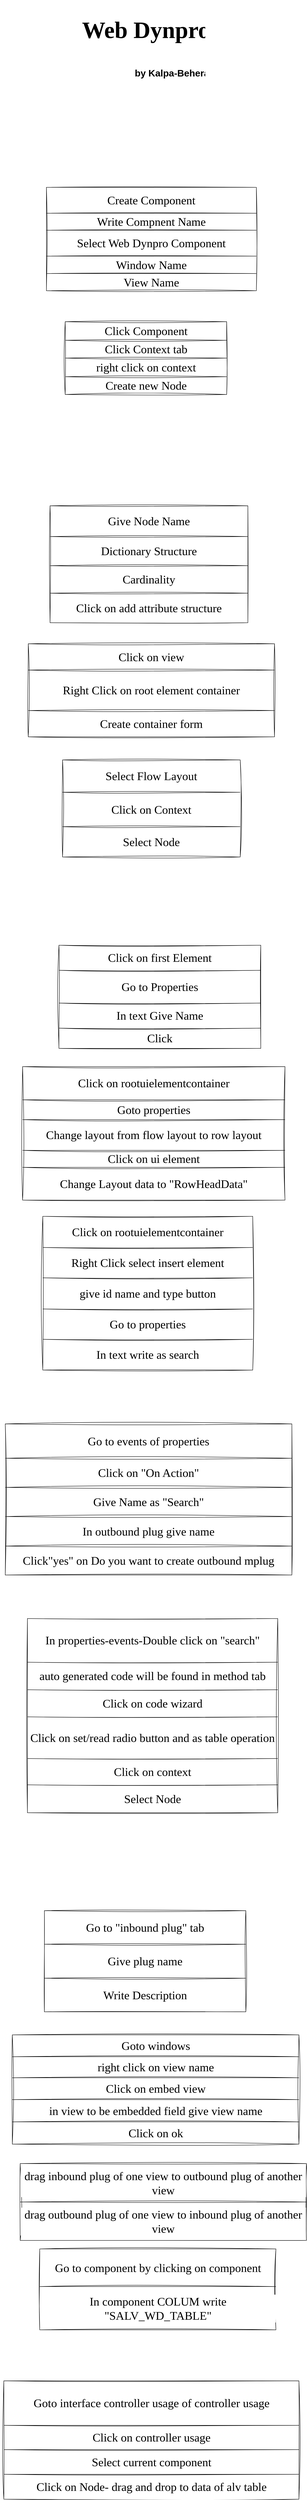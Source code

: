 <mxfile version="21.5.1" type="github">
  <diagram name="Page-1" id="LR3wHkLh-NfNmBccHKlv">
    <mxGraphModel dx="1100" dy="1757" grid="0" gridSize="10" guides="1" tooltips="1" connect="1" arrows="1" fold="1" page="1" pageScale="1" pageWidth="827" pageHeight="1169" background="#FFFFFF" math="0" shadow="0">
      <root>
        <mxCell id="0" />
        <mxCell id="1" parent="0" />
        <mxCell id="aXFU0FsdRunqAWqaC-sY-12" value="" style="shape=table;startSize=0;container=1;collapsible=0;childLayout=tableLayout;sketch=1;hachureGap=4;jiggle=2;curveFitting=1;fontFamily=Comic Sans MS;fontSize=29;labelBackgroundColor=#FFFFFF;fontColor=#000000;" parent="1" vertex="1">
          <mxGeometry x="169" y="-643" width="520" height="255.5" as="geometry" />
        </mxCell>
        <mxCell id="aXFU0FsdRunqAWqaC-sY-13" value="" style="shape=tableRow;horizontal=0;startSize=0;swimlaneHead=0;swimlaneBody=0;strokeColor=inherit;top=0;left=0;bottom=0;right=0;collapsible=0;dropTarget=0;fillColor=none;points=[[0,0.5],[1,0.5]];portConstraint=eastwest;sketch=1;hachureGap=4;jiggle=2;curveFitting=1;fontFamily=Comic Sans MS;fontSize=29;labelBackgroundColor=#FFFFFF;fontColor=#000000;" parent="aXFU0FsdRunqAWqaC-sY-12" vertex="1">
          <mxGeometry width="520" height="64" as="geometry" />
        </mxCell>
        <mxCell id="aXFU0FsdRunqAWqaC-sY-14" value="Create Component" style="shape=partialRectangle;html=1;whiteSpace=wrap;connectable=0;strokeColor=inherit;overflow=hidden;fillColor=none;top=0;left=0;bottom=0;right=0;pointerEvents=1;sketch=1;hachureGap=4;jiggle=2;curveFitting=1;fontFamily=Comic Sans MS;fontSize=29;labelBackgroundColor=#FFFFFF;fontColor=#000000;" parent="aXFU0FsdRunqAWqaC-sY-13" vertex="1">
          <mxGeometry width="520" height="64" as="geometry">
            <mxRectangle width="520" height="64" as="alternateBounds" />
          </mxGeometry>
        </mxCell>
        <mxCell id="aXFU0FsdRunqAWqaC-sY-15" value="" style="shape=tableRow;horizontal=0;startSize=0;swimlaneHead=0;swimlaneBody=0;strokeColor=inherit;top=0;left=0;bottom=0;right=0;collapsible=0;dropTarget=0;fillColor=none;points=[[0,0.5],[1,0.5]];portConstraint=eastwest;sketch=1;hachureGap=4;jiggle=2;curveFitting=1;fontFamily=Comic Sans MS;fontSize=29;labelBackgroundColor=#FFFFFF;fontColor=#000000;" parent="aXFU0FsdRunqAWqaC-sY-12" vertex="1">
          <mxGeometry y="64" width="520" height="42" as="geometry" />
        </mxCell>
        <mxCell id="aXFU0FsdRunqAWqaC-sY-16" value="Write Compnent Name" style="shape=partialRectangle;html=1;whiteSpace=wrap;connectable=0;strokeColor=inherit;overflow=hidden;fillColor=none;top=0;left=0;bottom=0;right=0;pointerEvents=1;sketch=1;hachureGap=4;jiggle=2;curveFitting=1;fontFamily=Comic Sans MS;fontSize=29;labelBackgroundColor=#FFFFFF;fontColor=#000000;" parent="aXFU0FsdRunqAWqaC-sY-15" vertex="1">
          <mxGeometry width="520" height="42" as="geometry">
            <mxRectangle width="520" height="42" as="alternateBounds" />
          </mxGeometry>
        </mxCell>
        <mxCell id="aXFU0FsdRunqAWqaC-sY-17" value="" style="shape=tableRow;horizontal=0;startSize=0;swimlaneHead=0;swimlaneBody=0;strokeColor=inherit;top=0;left=0;bottom=0;right=0;collapsible=0;dropTarget=0;fillColor=none;points=[[0,0.5],[1,0.5]];portConstraint=eastwest;sketch=1;hachureGap=4;jiggle=2;curveFitting=1;fontFamily=Comic Sans MS;fontSize=29;labelBackgroundColor=#FFFFFF;fontColor=#000000;" parent="aXFU0FsdRunqAWqaC-sY-12" vertex="1">
          <mxGeometry y="106" width="520" height="64" as="geometry" />
        </mxCell>
        <mxCell id="aXFU0FsdRunqAWqaC-sY-18" value="Select Web Dynpro Component" style="shape=partialRectangle;html=1;whiteSpace=wrap;connectable=0;strokeColor=inherit;overflow=hidden;fillColor=none;top=0;left=0;bottom=0;right=0;pointerEvents=1;sketch=1;hachureGap=4;jiggle=2;curveFitting=1;fontFamily=Comic Sans MS;fontSize=29;labelBackgroundColor=#FFFFFF;fontColor=#000000;" parent="aXFU0FsdRunqAWqaC-sY-17" vertex="1">
          <mxGeometry width="520" height="64" as="geometry">
            <mxRectangle width="520" height="64" as="alternateBounds" />
          </mxGeometry>
        </mxCell>
        <mxCell id="aXFU0FsdRunqAWqaC-sY-21" style="shape=tableRow;horizontal=0;startSize=0;swimlaneHead=0;swimlaneBody=0;strokeColor=inherit;top=0;left=0;bottom=0;right=0;collapsible=0;dropTarget=0;fillColor=none;points=[[0,0.5],[1,0.5]];portConstraint=eastwest;sketch=1;hachureGap=4;jiggle=2;curveFitting=1;fontFamily=Comic Sans MS;fontSize=29;labelBackgroundColor=#FFFFFF;fontColor=#000000;" parent="aXFU0FsdRunqAWqaC-sY-12" vertex="1">
          <mxGeometry y="170" width="520" height="43" as="geometry" />
        </mxCell>
        <mxCell id="aXFU0FsdRunqAWqaC-sY-22" value="Window Name" style="shape=partialRectangle;html=1;whiteSpace=wrap;connectable=0;strokeColor=inherit;overflow=hidden;fillColor=none;top=0;left=0;bottom=0;right=0;pointerEvents=1;sketch=1;hachureGap=4;jiggle=2;curveFitting=1;fontFamily=Comic Sans MS;fontSize=29;labelBackgroundColor=#FFFFFF;fontColor=#000000;" parent="aXFU0FsdRunqAWqaC-sY-21" vertex="1">
          <mxGeometry width="520" height="43" as="geometry">
            <mxRectangle width="520" height="43" as="alternateBounds" />
          </mxGeometry>
        </mxCell>
        <mxCell id="aXFU0FsdRunqAWqaC-sY-23" style="shape=tableRow;horizontal=0;startSize=0;swimlaneHead=0;swimlaneBody=0;strokeColor=inherit;top=0;left=0;bottom=0;right=0;collapsible=0;dropTarget=0;fillColor=none;points=[[0,0.5],[1,0.5]];portConstraint=eastwest;sketch=1;hachureGap=4;jiggle=2;curveFitting=1;fontFamily=Comic Sans MS;fontSize=29;labelBackgroundColor=#FFFFFF;fontColor=#000000;" parent="aXFU0FsdRunqAWqaC-sY-12" vertex="1">
          <mxGeometry y="213" width="520" height="43" as="geometry" />
        </mxCell>
        <mxCell id="aXFU0FsdRunqAWqaC-sY-24" value="View Name" style="shape=partialRectangle;html=1;whiteSpace=wrap;connectable=0;strokeColor=inherit;overflow=hidden;fillColor=none;top=0;left=0;bottom=0;right=0;pointerEvents=1;sketch=1;hachureGap=4;jiggle=2;curveFitting=1;fontFamily=Comic Sans MS;fontSize=29;labelBackgroundColor=#FFFFFF;fontColor=#000000;" parent="aXFU0FsdRunqAWqaC-sY-23" vertex="1">
          <mxGeometry width="520" height="43" as="geometry">
            <mxRectangle width="520" height="43" as="alternateBounds" />
          </mxGeometry>
        </mxCell>
        <mxCell id="aXFU0FsdRunqAWqaC-sY-26" value="" style="shape=table;startSize=0;container=1;collapsible=0;childLayout=tableLayout;sketch=1;hachureGap=4;jiggle=2;curveFitting=1;fontFamily=Comic Sans MS;fontSize=29;labelBackgroundColor=#FFFFFF;fontColor=#000000;" parent="1" vertex="1">
          <mxGeometry x="215.5" y="-311" width="400" height="180" as="geometry" />
        </mxCell>
        <mxCell id="aXFU0FsdRunqAWqaC-sY-27" value="" style="shape=tableRow;horizontal=0;startSize=0;swimlaneHead=0;swimlaneBody=0;strokeColor=inherit;top=0;left=0;bottom=0;right=0;collapsible=0;dropTarget=0;fillColor=none;points=[[0,0.5],[1,0.5]];portConstraint=eastwest;sketch=1;hachureGap=4;jiggle=2;curveFitting=1;fontFamily=Comic Sans MS;fontSize=29;labelBackgroundColor=#FFFFFF;fontColor=#000000;" parent="aXFU0FsdRunqAWqaC-sY-26" vertex="1">
          <mxGeometry width="400" height="46" as="geometry" />
        </mxCell>
        <mxCell id="aXFU0FsdRunqAWqaC-sY-28" value="Click Component" style="shape=partialRectangle;html=1;whiteSpace=wrap;connectable=0;strokeColor=inherit;overflow=hidden;fillColor=none;top=0;left=0;bottom=0;right=0;pointerEvents=1;sketch=1;hachureGap=4;jiggle=2;curveFitting=1;fontFamily=Comic Sans MS;fontSize=29;labelBackgroundColor=#FFFFFF;fontColor=#000000;" parent="aXFU0FsdRunqAWqaC-sY-27" vertex="1">
          <mxGeometry width="400" height="46" as="geometry">
            <mxRectangle width="400" height="46" as="alternateBounds" />
          </mxGeometry>
        </mxCell>
        <mxCell id="aXFU0FsdRunqAWqaC-sY-29" value="" style="shape=tableRow;horizontal=0;startSize=0;swimlaneHead=0;swimlaneBody=0;strokeColor=inherit;top=0;left=0;bottom=0;right=0;collapsible=0;dropTarget=0;fillColor=none;points=[[0,0.5],[1,0.5]];portConstraint=eastwest;sketch=1;hachureGap=4;jiggle=2;curveFitting=1;fontFamily=Comic Sans MS;fontSize=29;labelBackgroundColor=#FFFFFF;fontColor=#000000;" parent="aXFU0FsdRunqAWqaC-sY-26" vertex="1">
          <mxGeometry y="46" width="400" height="44" as="geometry" />
        </mxCell>
        <mxCell id="aXFU0FsdRunqAWqaC-sY-30" value="Click Context tab" style="shape=partialRectangle;html=1;whiteSpace=wrap;connectable=0;strokeColor=inherit;overflow=hidden;fillColor=none;top=0;left=0;bottom=0;right=0;pointerEvents=1;sketch=1;hachureGap=4;jiggle=2;curveFitting=1;fontFamily=Comic Sans MS;fontSize=29;labelBackgroundColor=#FFFFFF;fontColor=#000000;" parent="aXFU0FsdRunqAWqaC-sY-29" vertex="1">
          <mxGeometry width="400" height="44" as="geometry">
            <mxRectangle width="400" height="44" as="alternateBounds" />
          </mxGeometry>
        </mxCell>
        <mxCell id="aXFU0FsdRunqAWqaC-sY-31" value="" style="shape=tableRow;horizontal=0;startSize=0;swimlaneHead=0;swimlaneBody=0;strokeColor=inherit;top=0;left=0;bottom=0;right=0;collapsible=0;dropTarget=0;fillColor=none;points=[[0,0.5],[1,0.5]];portConstraint=eastwest;sketch=1;hachureGap=4;jiggle=2;curveFitting=1;fontFamily=Comic Sans MS;fontSize=29;labelBackgroundColor=#FFFFFF;fontColor=#000000;" parent="aXFU0FsdRunqAWqaC-sY-26" vertex="1">
          <mxGeometry y="90" width="400" height="46" as="geometry" />
        </mxCell>
        <mxCell id="aXFU0FsdRunqAWqaC-sY-32" value="right click on context" style="shape=partialRectangle;html=1;whiteSpace=wrap;connectable=0;strokeColor=inherit;overflow=hidden;fillColor=none;top=0;left=0;bottom=0;right=0;pointerEvents=1;sketch=1;hachureGap=4;jiggle=2;curveFitting=1;fontFamily=Comic Sans MS;fontSize=29;labelBackgroundColor=#FFFFFF;fontColor=#000000;" parent="aXFU0FsdRunqAWqaC-sY-31" vertex="1">
          <mxGeometry width="400" height="46" as="geometry">
            <mxRectangle width="400" height="46" as="alternateBounds" />
          </mxGeometry>
        </mxCell>
        <mxCell id="aXFU0FsdRunqAWqaC-sY-33" style="shape=tableRow;horizontal=0;startSize=0;swimlaneHead=0;swimlaneBody=0;strokeColor=inherit;top=0;left=0;bottom=0;right=0;collapsible=0;dropTarget=0;fillColor=none;points=[[0,0.5],[1,0.5]];portConstraint=eastwest;sketch=1;hachureGap=4;jiggle=2;curveFitting=1;fontFamily=Comic Sans MS;fontSize=29;labelBackgroundColor=#FFFFFF;fontColor=#000000;" parent="aXFU0FsdRunqAWqaC-sY-26" vertex="1">
          <mxGeometry y="136" width="400" height="44" as="geometry" />
        </mxCell>
        <mxCell id="aXFU0FsdRunqAWqaC-sY-34" value="Create new Node" style="shape=partialRectangle;html=1;whiteSpace=wrap;connectable=0;strokeColor=inherit;overflow=hidden;fillColor=none;top=0;left=0;bottom=0;right=0;pointerEvents=1;sketch=1;hachureGap=4;jiggle=2;curveFitting=1;fontFamily=Comic Sans MS;fontSize=29;labelBackgroundColor=#FFFFFF;fontColor=#000000;" parent="aXFU0FsdRunqAWqaC-sY-33" vertex="1">
          <mxGeometry width="400" height="44" as="geometry">
            <mxRectangle width="400" height="44" as="alternateBounds" />
          </mxGeometry>
        </mxCell>
        <mxCell id="aXFU0FsdRunqAWqaC-sY-35" value="" style="shape=table;startSize=0;container=1;collapsible=0;childLayout=tableLayout;sketch=1;hachureGap=4;jiggle=2;curveFitting=1;fontFamily=Comic Sans MS;fontSize=29;labelBackgroundColor=#FFFFFF;fontColor=#000000;" parent="1" vertex="1">
          <mxGeometry x="178" y="144" width="490" height="289" as="geometry" />
        </mxCell>
        <mxCell id="aXFU0FsdRunqAWqaC-sY-36" value="" style="shape=tableRow;horizontal=0;startSize=0;swimlaneHead=0;swimlaneBody=0;strokeColor=inherit;top=0;left=0;bottom=0;right=0;collapsible=0;dropTarget=0;fillColor=none;points=[[0,0.5],[1,0.5]];portConstraint=eastwest;sketch=1;hachureGap=4;jiggle=2;curveFitting=1;fontFamily=Comic Sans MS;fontSize=29;labelBackgroundColor=#FFFFFF;fontColor=#000000;" parent="aXFU0FsdRunqAWqaC-sY-35" vertex="1">
          <mxGeometry width="490" height="76" as="geometry" />
        </mxCell>
        <mxCell id="aXFU0FsdRunqAWqaC-sY-37" value="Give Node Name" style="shape=partialRectangle;html=1;whiteSpace=wrap;connectable=0;strokeColor=inherit;overflow=hidden;fillColor=none;top=0;left=0;bottom=0;right=0;pointerEvents=1;sketch=1;hachureGap=4;jiggle=2;curveFitting=1;fontFamily=Comic Sans MS;fontSize=29;labelBackgroundColor=#FFFFFF;fontColor=#000000;" parent="aXFU0FsdRunqAWqaC-sY-36" vertex="1">
          <mxGeometry width="490" height="76" as="geometry">
            <mxRectangle width="490" height="76" as="alternateBounds" />
          </mxGeometry>
        </mxCell>
        <mxCell id="aXFU0FsdRunqAWqaC-sY-38" value="" style="shape=tableRow;horizontal=0;startSize=0;swimlaneHead=0;swimlaneBody=0;strokeColor=inherit;top=0;left=0;bottom=0;right=0;collapsible=0;dropTarget=0;fillColor=none;points=[[0,0.5],[1,0.5]];portConstraint=eastwest;sketch=1;hachureGap=4;jiggle=2;curveFitting=1;fontFamily=Comic Sans MS;fontSize=29;labelBackgroundColor=#FFFFFF;fontColor=#000000;" parent="aXFU0FsdRunqAWqaC-sY-35" vertex="1">
          <mxGeometry y="76" width="490" height="72" as="geometry" />
        </mxCell>
        <mxCell id="aXFU0FsdRunqAWqaC-sY-39" value="Dictionary Structure" style="shape=partialRectangle;html=1;whiteSpace=wrap;connectable=0;strokeColor=inherit;overflow=hidden;fillColor=none;top=0;left=0;bottom=0;right=0;pointerEvents=1;sketch=1;hachureGap=4;jiggle=2;curveFitting=1;fontFamily=Comic Sans MS;fontSize=29;labelBackgroundColor=#FFFFFF;fontColor=#000000;" parent="aXFU0FsdRunqAWqaC-sY-38" vertex="1">
          <mxGeometry width="490" height="72" as="geometry">
            <mxRectangle width="490" height="72" as="alternateBounds" />
          </mxGeometry>
        </mxCell>
        <mxCell id="aXFU0FsdRunqAWqaC-sY-40" value="" style="shape=tableRow;horizontal=0;startSize=0;swimlaneHead=0;swimlaneBody=0;strokeColor=inherit;top=0;left=0;bottom=0;right=0;collapsible=0;dropTarget=0;fillColor=none;points=[[0,0.5],[1,0.5]];portConstraint=eastwest;sketch=1;hachureGap=4;jiggle=2;curveFitting=1;fontFamily=Comic Sans MS;fontSize=29;labelBackgroundColor=#FFFFFF;fontColor=#000000;" parent="aXFU0FsdRunqAWqaC-sY-35" vertex="1">
          <mxGeometry y="148" width="490" height="68" as="geometry" />
        </mxCell>
        <mxCell id="aXFU0FsdRunqAWqaC-sY-41" value="Cardinality" style="shape=partialRectangle;html=1;whiteSpace=wrap;connectable=0;strokeColor=inherit;overflow=hidden;fillColor=none;top=0;left=0;bottom=0;right=0;pointerEvents=1;sketch=1;hachureGap=4;jiggle=2;curveFitting=1;fontFamily=Comic Sans MS;fontSize=29;labelBackgroundColor=#FFFFFF;fontColor=#000000;" parent="aXFU0FsdRunqAWqaC-sY-40" vertex="1">
          <mxGeometry width="490" height="68" as="geometry">
            <mxRectangle width="490" height="68" as="alternateBounds" />
          </mxGeometry>
        </mxCell>
        <mxCell id="aXFU0FsdRunqAWqaC-sY-44" style="shape=tableRow;horizontal=0;startSize=0;swimlaneHead=0;swimlaneBody=0;strokeColor=inherit;top=0;left=0;bottom=0;right=0;collapsible=0;dropTarget=0;fillColor=none;points=[[0,0.5],[1,0.5]];portConstraint=eastwest;sketch=1;hachureGap=4;jiggle=2;curveFitting=1;fontFamily=Comic Sans MS;fontSize=29;labelBackgroundColor=#FFFFFF;fontColor=#000000;" parent="aXFU0FsdRunqAWqaC-sY-35" vertex="1">
          <mxGeometry y="216" width="490" height="73" as="geometry" />
        </mxCell>
        <mxCell id="aXFU0FsdRunqAWqaC-sY-45" value="Click on add attribute structure" style="shape=partialRectangle;html=1;whiteSpace=wrap;connectable=0;strokeColor=inherit;overflow=hidden;fillColor=none;top=0;left=0;bottom=0;right=0;pointerEvents=1;sketch=1;hachureGap=4;jiggle=2;curveFitting=1;fontFamily=Comic Sans MS;fontSize=29;labelBackgroundColor=#FFFFFF;fontColor=#000000;" parent="aXFU0FsdRunqAWqaC-sY-44" vertex="1">
          <mxGeometry width="490" height="73" as="geometry">
            <mxRectangle width="490" height="73" as="alternateBounds" />
          </mxGeometry>
        </mxCell>
        <mxCell id="aXFU0FsdRunqAWqaC-sY-46" value="" style="shape=table;startSize=0;container=1;collapsible=0;childLayout=tableLayout;sketch=1;hachureGap=4;jiggle=2;curveFitting=1;fontFamily=Comic Sans MS;fontSize=29;labelBackgroundColor=#FFFFFF;fontColor=#000000;" parent="1" vertex="1">
          <mxGeometry x="124" y="485" width="610" height="230" as="geometry" />
        </mxCell>
        <mxCell id="aXFU0FsdRunqAWqaC-sY-47" value="" style="shape=tableRow;horizontal=0;startSize=0;swimlaneHead=0;swimlaneBody=0;strokeColor=inherit;top=0;left=0;bottom=0;right=0;collapsible=0;dropTarget=0;fillColor=none;points=[[0,0.5],[1,0.5]];portConstraint=eastwest;sketch=1;hachureGap=4;jiggle=2;curveFitting=1;fontFamily=Comic Sans MS;fontSize=29;labelBackgroundColor=#FFFFFF;fontColor=#000000;" parent="aXFU0FsdRunqAWqaC-sY-46" vertex="1">
          <mxGeometry width="610" height="65" as="geometry" />
        </mxCell>
        <mxCell id="aXFU0FsdRunqAWqaC-sY-48" value="Click on view" style="shape=partialRectangle;html=1;whiteSpace=wrap;connectable=0;strokeColor=inherit;overflow=hidden;fillColor=none;top=0;left=0;bottom=0;right=0;pointerEvents=1;sketch=1;hachureGap=4;jiggle=2;curveFitting=1;fontFamily=Comic Sans MS;fontSize=29;labelBackgroundColor=#FFFFFF;fontColor=#000000;" parent="aXFU0FsdRunqAWqaC-sY-47" vertex="1">
          <mxGeometry width="610" height="65" as="geometry">
            <mxRectangle width="610" height="65" as="alternateBounds" />
          </mxGeometry>
        </mxCell>
        <mxCell id="aXFU0FsdRunqAWqaC-sY-49" value="" style="shape=tableRow;horizontal=0;startSize=0;swimlaneHead=0;swimlaneBody=0;strokeColor=inherit;top=0;left=0;bottom=0;right=0;collapsible=0;dropTarget=0;fillColor=none;points=[[0,0.5],[1,0.5]];portConstraint=eastwest;sketch=1;hachureGap=4;jiggle=2;curveFitting=1;fontFamily=Comic Sans MS;fontSize=29;labelBackgroundColor=#FFFFFF;fontColor=#000000;" parent="aXFU0FsdRunqAWqaC-sY-46" vertex="1">
          <mxGeometry y="65" width="610" height="100" as="geometry" />
        </mxCell>
        <mxCell id="aXFU0FsdRunqAWqaC-sY-50" value="Right Click on root element container" style="shape=partialRectangle;html=1;whiteSpace=wrap;connectable=0;strokeColor=inherit;overflow=hidden;fillColor=none;top=0;left=0;bottom=0;right=0;pointerEvents=1;sketch=1;hachureGap=4;jiggle=2;curveFitting=1;fontFamily=Comic Sans MS;fontSize=29;labelBackgroundColor=#FFFFFF;fontColor=#000000;" parent="aXFU0FsdRunqAWqaC-sY-49" vertex="1">
          <mxGeometry width="610" height="100" as="geometry">
            <mxRectangle width="610" height="100" as="alternateBounds" />
          </mxGeometry>
        </mxCell>
        <mxCell id="aXFU0FsdRunqAWqaC-sY-51" value="" style="shape=tableRow;horizontal=0;startSize=0;swimlaneHead=0;swimlaneBody=0;strokeColor=inherit;top=0;left=0;bottom=0;right=0;collapsible=0;dropTarget=0;fillColor=none;points=[[0,0.5],[1,0.5]];portConstraint=eastwest;sketch=1;hachureGap=4;jiggle=2;curveFitting=1;fontFamily=Comic Sans MS;fontSize=29;labelBackgroundColor=#FFFFFF;fontColor=#000000;" parent="aXFU0FsdRunqAWqaC-sY-46" vertex="1">
          <mxGeometry y="165" width="610" height="65" as="geometry" />
        </mxCell>
        <mxCell id="aXFU0FsdRunqAWqaC-sY-52" value="Create container form" style="shape=partialRectangle;html=1;whiteSpace=wrap;connectable=0;strokeColor=inherit;overflow=hidden;fillColor=none;top=0;left=0;bottom=0;right=0;pointerEvents=1;sketch=1;hachureGap=4;jiggle=2;curveFitting=1;fontFamily=Comic Sans MS;fontSize=29;labelBackgroundColor=#FFFFFF;fontColor=#000000;" parent="aXFU0FsdRunqAWqaC-sY-51" vertex="1">
          <mxGeometry width="610" height="65" as="geometry">
            <mxRectangle width="610" height="65" as="alternateBounds" />
          </mxGeometry>
        </mxCell>
        <mxCell id="aXFU0FsdRunqAWqaC-sY-55" value="" style="shape=table;startSize=0;container=1;collapsible=0;childLayout=tableLayout;sketch=1;hachureGap=4;jiggle=2;curveFitting=1;fontFamily=Comic Sans MS;fontSize=29;labelBackgroundColor=#FFFFFF;fontColor=#000000;" parent="1" vertex="1">
          <mxGeometry x="209" y="772" width="440" height="240" as="geometry" />
        </mxCell>
        <mxCell id="aXFU0FsdRunqAWqaC-sY-56" value="" style="shape=tableRow;horizontal=0;startSize=0;swimlaneHead=0;swimlaneBody=0;strokeColor=inherit;top=0;left=0;bottom=0;right=0;collapsible=0;dropTarget=0;fillColor=none;points=[[0,0.5],[1,0.5]];portConstraint=eastwest;sketch=1;hachureGap=4;jiggle=2;curveFitting=1;fontFamily=Comic Sans MS;fontSize=29;labelBackgroundColor=#FFFFFF;fontColor=#000000;" parent="aXFU0FsdRunqAWqaC-sY-55" vertex="1">
          <mxGeometry width="440" height="80" as="geometry" />
        </mxCell>
        <mxCell id="aXFU0FsdRunqAWqaC-sY-57" value="Select Flow Layout" style="shape=partialRectangle;html=1;whiteSpace=wrap;connectable=0;strokeColor=inherit;overflow=hidden;fillColor=none;top=0;left=0;bottom=0;right=0;pointerEvents=1;sketch=1;hachureGap=4;jiggle=2;curveFitting=1;fontFamily=Comic Sans MS;fontSize=29;labelBackgroundColor=#FFFFFF;fontColor=#000000;" parent="aXFU0FsdRunqAWqaC-sY-56" vertex="1">
          <mxGeometry width="440" height="80" as="geometry">
            <mxRectangle width="440" height="80" as="alternateBounds" />
          </mxGeometry>
        </mxCell>
        <mxCell id="aXFU0FsdRunqAWqaC-sY-58" value="" style="shape=tableRow;horizontal=0;startSize=0;swimlaneHead=0;swimlaneBody=0;strokeColor=inherit;top=0;left=0;bottom=0;right=0;collapsible=0;dropTarget=0;fillColor=none;points=[[0,0.5],[1,0.5]];portConstraint=eastwest;sketch=1;hachureGap=4;jiggle=2;curveFitting=1;fontFamily=Comic Sans MS;fontSize=29;labelBackgroundColor=#FFFFFF;fontColor=#000000;" parent="aXFU0FsdRunqAWqaC-sY-55" vertex="1">
          <mxGeometry y="80" width="440" height="85" as="geometry" />
        </mxCell>
        <mxCell id="aXFU0FsdRunqAWqaC-sY-59" value="Click on Context" style="shape=partialRectangle;html=1;whiteSpace=wrap;connectable=0;strokeColor=inherit;overflow=hidden;fillColor=none;top=0;left=0;bottom=0;right=0;pointerEvents=1;sketch=1;hachureGap=4;jiggle=2;curveFitting=1;fontFamily=Comic Sans MS;fontSize=29;labelBackgroundColor=#FFFFFF;fontColor=#000000;" parent="aXFU0FsdRunqAWqaC-sY-58" vertex="1">
          <mxGeometry width="440" height="85" as="geometry">
            <mxRectangle width="440" height="85" as="alternateBounds" />
          </mxGeometry>
        </mxCell>
        <mxCell id="aXFU0FsdRunqAWqaC-sY-60" value="" style="shape=tableRow;horizontal=0;startSize=0;swimlaneHead=0;swimlaneBody=0;strokeColor=inherit;top=0;left=0;bottom=0;right=0;collapsible=0;dropTarget=0;fillColor=none;points=[[0,0.5],[1,0.5]];portConstraint=eastwest;sketch=1;hachureGap=4;jiggle=2;curveFitting=1;fontFamily=Comic Sans MS;fontSize=29;labelBackgroundColor=#FFFFFF;fontColor=#000000;" parent="aXFU0FsdRunqAWqaC-sY-55" vertex="1">
          <mxGeometry y="165" width="440" height="75" as="geometry" />
        </mxCell>
        <mxCell id="aXFU0FsdRunqAWqaC-sY-61" value="Select Node" style="shape=partialRectangle;html=1;whiteSpace=wrap;connectable=0;strokeColor=inherit;overflow=hidden;fillColor=none;top=0;left=0;bottom=0;right=0;pointerEvents=1;sketch=1;hachureGap=4;jiggle=2;curveFitting=1;fontFamily=Comic Sans MS;fontSize=29;labelBackgroundColor=#FFFFFF;fontColor=#000000;" parent="aXFU0FsdRunqAWqaC-sY-60" vertex="1">
          <mxGeometry width="440" height="75" as="geometry">
            <mxRectangle width="440" height="75" as="alternateBounds" />
          </mxGeometry>
        </mxCell>
        <mxCell id="aXFU0FsdRunqAWqaC-sY-62" value="" style="shape=table;startSize=0;container=1;collapsible=0;childLayout=tableLayout;sketch=1;hachureGap=4;jiggle=2;curveFitting=1;fontFamily=Comic Sans MS;fontSize=29;labelBackgroundColor=#FFFFFF;fontColor=#000000;" parent="1" vertex="1">
          <mxGeometry x="200" y="1230" width="500" height="255" as="geometry" />
        </mxCell>
        <mxCell id="aXFU0FsdRunqAWqaC-sY-63" value="" style="shape=tableRow;horizontal=0;startSize=0;swimlaneHead=0;swimlaneBody=0;strokeColor=inherit;top=0;left=0;bottom=0;right=0;collapsible=0;dropTarget=0;fillColor=none;points=[[0,0.5],[1,0.5]];portConstraint=eastwest;sketch=1;hachureGap=4;jiggle=2;curveFitting=1;fontFamily=Comic Sans MS;fontSize=29;labelBackgroundColor=#FFFFFF;fontColor=#000000;" parent="aXFU0FsdRunqAWqaC-sY-62" vertex="1">
          <mxGeometry width="500" height="62" as="geometry" />
        </mxCell>
        <mxCell id="aXFU0FsdRunqAWqaC-sY-64" value="Click on first Element" style="shape=partialRectangle;html=1;whiteSpace=wrap;connectable=0;strokeColor=inherit;overflow=hidden;fillColor=none;top=0;left=0;bottom=0;right=0;pointerEvents=1;sketch=1;hachureGap=4;jiggle=2;curveFitting=1;fontFamily=Comic Sans MS;fontSize=29;labelBackgroundColor=#FFFFFF;fontColor=#000000;" parent="aXFU0FsdRunqAWqaC-sY-63" vertex="1">
          <mxGeometry width="500" height="62" as="geometry">
            <mxRectangle width="500" height="62" as="alternateBounds" />
          </mxGeometry>
        </mxCell>
        <mxCell id="aXFU0FsdRunqAWqaC-sY-65" value="" style="shape=tableRow;horizontal=0;startSize=0;swimlaneHead=0;swimlaneBody=0;strokeColor=inherit;top=0;left=0;bottom=0;right=0;collapsible=0;dropTarget=0;fillColor=none;points=[[0,0.5],[1,0.5]];portConstraint=eastwest;sketch=1;hachureGap=4;jiggle=2;curveFitting=1;fontFamily=Comic Sans MS;fontSize=29;labelBackgroundColor=#FFFFFF;fontColor=#000000;" parent="aXFU0FsdRunqAWqaC-sY-62" vertex="1">
          <mxGeometry y="62" width="500" height="81" as="geometry" />
        </mxCell>
        <mxCell id="aXFU0FsdRunqAWqaC-sY-66" value="Go to Properties" style="shape=partialRectangle;html=1;whiteSpace=wrap;connectable=0;strokeColor=inherit;overflow=hidden;fillColor=none;top=0;left=0;bottom=0;right=0;pointerEvents=1;sketch=1;hachureGap=4;jiggle=2;curveFitting=1;fontFamily=Comic Sans MS;fontSize=29;labelBackgroundColor=#FFFFFF;fontColor=#000000;" parent="aXFU0FsdRunqAWqaC-sY-65" vertex="1">
          <mxGeometry width="500" height="81" as="geometry">
            <mxRectangle width="500" height="81" as="alternateBounds" />
          </mxGeometry>
        </mxCell>
        <mxCell id="aXFU0FsdRunqAWqaC-sY-67" value="" style="shape=tableRow;horizontal=0;startSize=0;swimlaneHead=0;swimlaneBody=0;strokeColor=inherit;top=0;left=0;bottom=0;right=0;collapsible=0;dropTarget=0;fillColor=none;points=[[0,0.5],[1,0.5]];portConstraint=eastwest;sketch=1;hachureGap=4;jiggle=2;curveFitting=1;fontFamily=Comic Sans MS;fontSize=29;labelBackgroundColor=#FFFFFF;fontColor=#000000;" parent="aXFU0FsdRunqAWqaC-sY-62" vertex="1">
          <mxGeometry y="143" width="500" height="62" as="geometry" />
        </mxCell>
        <mxCell id="aXFU0FsdRunqAWqaC-sY-68" value="In text Give Name" style="shape=partialRectangle;html=1;whiteSpace=wrap;connectable=0;strokeColor=inherit;overflow=hidden;fillColor=none;top=0;left=0;bottom=0;right=0;pointerEvents=1;sketch=1;hachureGap=4;jiggle=2;curveFitting=1;fontFamily=Comic Sans MS;fontSize=29;labelBackgroundColor=#FFFFFF;fontColor=#000000;" parent="aXFU0FsdRunqAWqaC-sY-67" vertex="1">
          <mxGeometry width="500" height="62" as="geometry">
            <mxRectangle width="500" height="62" as="alternateBounds" />
          </mxGeometry>
        </mxCell>
        <mxCell id="aXFU0FsdRunqAWqaC-sY-69" style="shape=tableRow;horizontal=0;startSize=0;swimlaneHead=0;swimlaneBody=0;strokeColor=inherit;top=0;left=0;bottom=0;right=0;collapsible=0;dropTarget=0;fillColor=none;points=[[0,0.5],[1,0.5]];portConstraint=eastwest;sketch=1;hachureGap=4;jiggle=2;curveFitting=1;fontFamily=Comic Sans MS;fontSize=29;labelBackgroundColor=#FFFFFF;fontColor=#000000;" parent="aXFU0FsdRunqAWqaC-sY-62" vertex="1">
          <mxGeometry y="205" width="500" height="50" as="geometry" />
        </mxCell>
        <mxCell id="aXFU0FsdRunqAWqaC-sY-70" value="Click " style="shape=partialRectangle;html=1;whiteSpace=wrap;connectable=0;strokeColor=inherit;overflow=hidden;fillColor=none;top=0;left=0;bottom=0;right=0;pointerEvents=1;sketch=1;hachureGap=4;jiggle=2;curveFitting=1;fontFamily=Comic Sans MS;fontSize=29;labelBackgroundColor=#FFFFFF;fontColor=#000000;" parent="aXFU0FsdRunqAWqaC-sY-69" vertex="1">
          <mxGeometry width="500" height="50" as="geometry">
            <mxRectangle width="500" height="50" as="alternateBounds" />
          </mxGeometry>
        </mxCell>
        <mxCell id="aXFU0FsdRunqAWqaC-sY-71" value="" style="shape=table;startSize=0;container=1;collapsible=0;childLayout=tableLayout;sketch=1;hachureGap=4;jiggle=2;curveFitting=1;fontFamily=Comic Sans MS;fontSize=29;labelBackgroundColor=#FFFFFF;fontColor=#000000;" parent="1" vertex="1">
          <mxGeometry x="110" y="1530" width="650" height="330" as="geometry" />
        </mxCell>
        <mxCell id="aXFU0FsdRunqAWqaC-sY-72" value="" style="shape=tableRow;horizontal=0;startSize=0;swimlaneHead=0;swimlaneBody=0;strokeColor=inherit;top=0;left=0;bottom=0;right=0;collapsible=0;dropTarget=0;fillColor=none;points=[[0,0.5],[1,0.5]];portConstraint=eastwest;sketch=1;hachureGap=4;jiggle=2;curveFitting=1;fontFamily=Comic Sans MS;fontSize=29;labelBackgroundColor=#FFFFFF;fontColor=#000000;" parent="aXFU0FsdRunqAWqaC-sY-71" vertex="1">
          <mxGeometry width="650" height="82" as="geometry" />
        </mxCell>
        <mxCell id="aXFU0FsdRunqAWqaC-sY-73" value="Click on rootuielementcontainer" style="shape=partialRectangle;html=1;whiteSpace=wrap;connectable=0;strokeColor=inherit;overflow=hidden;fillColor=none;top=0;left=0;bottom=0;right=0;pointerEvents=1;sketch=1;hachureGap=4;jiggle=2;curveFitting=1;fontFamily=Comic Sans MS;fontSize=29;labelBackgroundColor=#FFFFFF;fontColor=#000000;" parent="aXFU0FsdRunqAWqaC-sY-72" vertex="1">
          <mxGeometry width="650" height="82" as="geometry">
            <mxRectangle width="650" height="82" as="alternateBounds" />
          </mxGeometry>
        </mxCell>
        <mxCell id="aXFU0FsdRunqAWqaC-sY-74" value="" style="shape=tableRow;horizontal=0;startSize=0;swimlaneHead=0;swimlaneBody=0;strokeColor=inherit;top=0;left=0;bottom=0;right=0;collapsible=0;dropTarget=0;fillColor=none;points=[[0,0.5],[1,0.5]];portConstraint=eastwest;sketch=1;hachureGap=4;jiggle=2;curveFitting=1;fontFamily=Comic Sans MS;fontSize=29;labelBackgroundColor=#FFFFFF;fontColor=#000000;" parent="aXFU0FsdRunqAWqaC-sY-71" vertex="1">
          <mxGeometry y="82" width="650" height="49" as="geometry" />
        </mxCell>
        <mxCell id="aXFU0FsdRunqAWqaC-sY-75" value="Goto properties" style="shape=partialRectangle;html=1;whiteSpace=wrap;connectable=0;strokeColor=inherit;overflow=hidden;fillColor=none;top=0;left=0;bottom=0;right=0;pointerEvents=1;sketch=1;hachureGap=4;jiggle=2;curveFitting=1;fontFamily=Comic Sans MS;fontSize=29;labelBackgroundColor=#FFFFFF;fontColor=#000000;" parent="aXFU0FsdRunqAWqaC-sY-74" vertex="1">
          <mxGeometry width="650" height="49" as="geometry">
            <mxRectangle width="650" height="49" as="alternateBounds" />
          </mxGeometry>
        </mxCell>
        <mxCell id="aXFU0FsdRunqAWqaC-sY-76" value="" style="shape=tableRow;horizontal=0;startSize=0;swimlaneHead=0;swimlaneBody=0;strokeColor=inherit;top=0;left=0;bottom=0;right=0;collapsible=0;dropTarget=0;fillColor=none;points=[[0,0.5],[1,0.5]];portConstraint=eastwest;sketch=1;hachureGap=4;jiggle=2;curveFitting=1;fontFamily=Comic Sans MS;fontSize=29;labelBackgroundColor=#FFFFFF;fontColor=#000000;" parent="aXFU0FsdRunqAWqaC-sY-71" vertex="1">
          <mxGeometry y="131" width="650" height="76" as="geometry" />
        </mxCell>
        <mxCell id="aXFU0FsdRunqAWqaC-sY-77" value="Change layout from flow layout to row layout" style="shape=partialRectangle;html=1;whiteSpace=wrap;connectable=0;strokeColor=inherit;overflow=hidden;fillColor=none;top=0;left=0;bottom=0;right=0;pointerEvents=1;sketch=1;hachureGap=4;jiggle=2;curveFitting=1;fontFamily=Comic Sans MS;fontSize=29;labelBackgroundColor=#FFFFFF;fontColor=#000000;" parent="aXFU0FsdRunqAWqaC-sY-76" vertex="1">
          <mxGeometry width="650" height="76" as="geometry">
            <mxRectangle width="650" height="76" as="alternateBounds" />
          </mxGeometry>
        </mxCell>
        <mxCell id="aXFU0FsdRunqAWqaC-sY-78" value="" style="shape=tableRow;horizontal=0;startSize=0;swimlaneHead=0;swimlaneBody=0;strokeColor=inherit;top=0;left=0;bottom=0;right=0;collapsible=0;dropTarget=0;fillColor=none;points=[[0,0.5],[1,0.5]];portConstraint=eastwest;sketch=1;hachureGap=4;jiggle=2;curveFitting=1;fontFamily=Comic Sans MS;fontSize=29;labelBackgroundColor=#FFFFFF;fontColor=#000000;" parent="aXFU0FsdRunqAWqaC-sY-71" vertex="1">
          <mxGeometry y="207" width="650" height="42" as="geometry" />
        </mxCell>
        <mxCell id="aXFU0FsdRunqAWqaC-sY-79" value="Click on ui element" style="shape=partialRectangle;html=1;whiteSpace=wrap;connectable=0;strokeColor=inherit;overflow=hidden;fillColor=none;top=0;left=0;bottom=0;right=0;pointerEvents=1;sketch=1;hachureGap=4;jiggle=2;curveFitting=1;fontFamily=Comic Sans MS;fontSize=29;labelBackgroundColor=#FFFFFF;fontColor=#000000;" parent="aXFU0FsdRunqAWqaC-sY-78" vertex="1">
          <mxGeometry width="650" height="42" as="geometry">
            <mxRectangle width="650" height="42" as="alternateBounds" />
          </mxGeometry>
        </mxCell>
        <mxCell id="aXFU0FsdRunqAWqaC-sY-80" style="shape=tableRow;horizontal=0;startSize=0;swimlaneHead=0;swimlaneBody=0;strokeColor=inherit;top=0;left=0;bottom=0;right=0;collapsible=0;dropTarget=0;fillColor=none;points=[[0,0.5],[1,0.5]];portConstraint=eastwest;sketch=1;hachureGap=4;jiggle=2;curveFitting=1;fontFamily=Comic Sans MS;fontSize=29;labelBackgroundColor=#FFFFFF;fontColor=#000000;" parent="aXFU0FsdRunqAWqaC-sY-71" vertex="1">
          <mxGeometry y="249" width="650" height="81" as="geometry" />
        </mxCell>
        <mxCell id="aXFU0FsdRunqAWqaC-sY-81" value="Change Layout data to &quot;RowHeadData&quot;" style="shape=partialRectangle;html=1;whiteSpace=wrap;connectable=0;strokeColor=inherit;overflow=hidden;fillColor=none;top=0;left=0;bottom=0;right=0;pointerEvents=1;sketch=1;hachureGap=4;jiggle=2;curveFitting=1;fontFamily=Comic Sans MS;fontSize=29;labelBackgroundColor=#FFFFFF;fontColor=#000000;" parent="aXFU0FsdRunqAWqaC-sY-80" vertex="1">
          <mxGeometry width="650" height="81" as="geometry">
            <mxRectangle width="650" height="81" as="alternateBounds" />
          </mxGeometry>
        </mxCell>
        <mxCell id="aXFU0FsdRunqAWqaC-sY-82" value="" style="shape=table;startSize=0;container=1;collapsible=0;childLayout=tableLayout;sketch=1;hachureGap=4;jiggle=2;curveFitting=1;fontFamily=Comic Sans MS;fontSize=29;labelBackgroundColor=#FFFFFF;fontColor=#000000;" parent="1" vertex="1">
          <mxGeometry x="160" y="1900" width="520" height="380" as="geometry" />
        </mxCell>
        <mxCell id="aXFU0FsdRunqAWqaC-sY-83" value="" style="shape=tableRow;horizontal=0;startSize=0;swimlaneHead=0;swimlaneBody=0;strokeColor=inherit;top=0;left=0;bottom=0;right=0;collapsible=0;dropTarget=0;fillColor=none;points=[[0,0.5],[1,0.5]];portConstraint=eastwest;sketch=1;hachureGap=4;jiggle=2;curveFitting=1;fontFamily=Comic Sans MS;fontSize=29;labelBackgroundColor=#FFFFFF;fontColor=#000000;" parent="aXFU0FsdRunqAWqaC-sY-82" vertex="1">
          <mxGeometry width="520" height="77" as="geometry" />
        </mxCell>
        <mxCell id="aXFU0FsdRunqAWqaC-sY-84" value="Click on rootuielementcontainer" style="shape=partialRectangle;html=1;whiteSpace=wrap;connectable=0;strokeColor=inherit;overflow=hidden;fillColor=none;top=0;left=0;bottom=0;right=0;pointerEvents=1;sketch=1;hachureGap=4;jiggle=2;curveFitting=1;fontFamily=Comic Sans MS;fontSize=29;labelBackgroundColor=#FFFFFF;fontColor=#000000;" parent="aXFU0FsdRunqAWqaC-sY-83" vertex="1">
          <mxGeometry width="520" height="77" as="geometry">
            <mxRectangle width="520" height="77" as="alternateBounds" />
          </mxGeometry>
        </mxCell>
        <mxCell id="aXFU0FsdRunqAWqaC-sY-85" value="" style="shape=tableRow;horizontal=0;startSize=0;swimlaneHead=0;swimlaneBody=0;strokeColor=inherit;top=0;left=0;bottom=0;right=0;collapsible=0;dropTarget=0;fillColor=none;points=[[0,0.5],[1,0.5]];portConstraint=eastwest;sketch=1;hachureGap=4;jiggle=2;curveFitting=1;fontFamily=Comic Sans MS;fontSize=29;labelBackgroundColor=#FFFFFF;fontColor=#000000;" parent="aXFU0FsdRunqAWqaC-sY-82" vertex="1">
          <mxGeometry y="77" width="520" height="75" as="geometry" />
        </mxCell>
        <mxCell id="aXFU0FsdRunqAWqaC-sY-86" value="Right Click select insert element" style="shape=partialRectangle;html=1;whiteSpace=wrap;connectable=0;strokeColor=inherit;overflow=hidden;fillColor=none;top=0;left=0;bottom=0;right=0;pointerEvents=1;sketch=1;hachureGap=4;jiggle=2;curveFitting=1;fontFamily=Comic Sans MS;fontSize=29;labelBackgroundColor=#FFFFFF;fontColor=#000000;" parent="aXFU0FsdRunqAWqaC-sY-85" vertex="1">
          <mxGeometry width="520" height="75" as="geometry">
            <mxRectangle width="520" height="75" as="alternateBounds" />
          </mxGeometry>
        </mxCell>
        <mxCell id="aXFU0FsdRunqAWqaC-sY-87" value="" style="shape=tableRow;horizontal=0;startSize=0;swimlaneHead=0;swimlaneBody=0;strokeColor=inherit;top=0;left=0;bottom=0;right=0;collapsible=0;dropTarget=0;fillColor=none;points=[[0,0.5],[1,0.5]];portConstraint=eastwest;sketch=1;hachureGap=4;jiggle=2;curveFitting=1;fontFamily=Comic Sans MS;fontSize=29;labelBackgroundColor=#FFFFFF;fontColor=#000000;" parent="aXFU0FsdRunqAWqaC-sY-82" vertex="1">
          <mxGeometry y="152" width="520" height="77" as="geometry" />
        </mxCell>
        <mxCell id="aXFU0FsdRunqAWqaC-sY-88" value="give id name and type button" style="shape=partialRectangle;html=1;whiteSpace=wrap;connectable=0;strokeColor=inherit;overflow=hidden;fillColor=none;top=0;left=0;bottom=0;right=0;pointerEvents=1;sketch=1;hachureGap=4;jiggle=2;curveFitting=1;fontFamily=Comic Sans MS;fontSize=29;labelBackgroundColor=#FFFFFF;fontColor=#000000;" parent="aXFU0FsdRunqAWqaC-sY-87" vertex="1">
          <mxGeometry width="520" height="77" as="geometry">
            <mxRectangle width="520" height="77" as="alternateBounds" />
          </mxGeometry>
        </mxCell>
        <mxCell id="aXFU0FsdRunqAWqaC-sY-89" value="" style="shape=tableRow;horizontal=0;startSize=0;swimlaneHead=0;swimlaneBody=0;strokeColor=inherit;top=0;left=0;bottom=0;right=0;collapsible=0;dropTarget=0;fillColor=none;points=[[0,0.5],[1,0.5]];portConstraint=eastwest;sketch=1;hachureGap=4;jiggle=2;curveFitting=1;fontFamily=Comic Sans MS;fontSize=29;labelBackgroundColor=#FFFFFF;fontColor=#000000;" parent="aXFU0FsdRunqAWqaC-sY-82" vertex="1">
          <mxGeometry y="229" width="520" height="75" as="geometry" />
        </mxCell>
        <mxCell id="aXFU0FsdRunqAWqaC-sY-90" value="Go to properties" style="shape=partialRectangle;html=1;whiteSpace=wrap;connectable=0;strokeColor=inherit;overflow=hidden;fillColor=none;top=0;left=0;bottom=0;right=0;pointerEvents=1;sketch=1;hachureGap=4;jiggle=2;curveFitting=1;fontFamily=Comic Sans MS;fontSize=29;labelBackgroundColor=#FFFFFF;fontColor=#000000;" parent="aXFU0FsdRunqAWqaC-sY-89" vertex="1">
          <mxGeometry width="520" height="75" as="geometry">
            <mxRectangle width="520" height="75" as="alternateBounds" />
          </mxGeometry>
        </mxCell>
        <mxCell id="aXFU0FsdRunqAWqaC-sY-92" style="shape=tableRow;horizontal=0;startSize=0;swimlaneHead=0;swimlaneBody=0;strokeColor=inherit;top=0;left=0;bottom=0;right=0;collapsible=0;dropTarget=0;fillColor=none;points=[[0,0.5],[1,0.5]];portConstraint=eastwest;sketch=1;hachureGap=4;jiggle=2;curveFitting=1;fontFamily=Comic Sans MS;fontSize=29;labelBackgroundColor=#FFFFFF;fontColor=#000000;" parent="aXFU0FsdRunqAWqaC-sY-82" vertex="1">
          <mxGeometry y="304" width="520" height="76" as="geometry" />
        </mxCell>
        <mxCell id="aXFU0FsdRunqAWqaC-sY-93" value="In text write as search" style="shape=partialRectangle;html=1;whiteSpace=wrap;connectable=0;strokeColor=inherit;overflow=hidden;fillColor=none;top=0;left=0;bottom=0;right=0;pointerEvents=1;sketch=1;hachureGap=4;jiggle=2;curveFitting=1;fontFamily=Comic Sans MS;fontSize=29;labelBackgroundColor=#FFFFFF;fontColor=#000000;" parent="aXFU0FsdRunqAWqaC-sY-92" vertex="1">
          <mxGeometry width="520" height="76" as="geometry">
            <mxRectangle width="520" height="76" as="alternateBounds" />
          </mxGeometry>
        </mxCell>
        <mxCell id="aXFU0FsdRunqAWqaC-sY-94" value="" style="shape=table;startSize=0;container=1;collapsible=0;childLayout=tableLayout;sketch=1;hachureGap=4;jiggle=2;curveFitting=1;fontFamily=Comic Sans MS;fontSize=29;labelBackgroundColor=#FFFFFF;fontColor=#000000;" parent="1" vertex="1">
          <mxGeometry x="67" y="2413" width="710" height="373.5" as="geometry" />
        </mxCell>
        <mxCell id="aXFU0FsdRunqAWqaC-sY-95" value="" style="shape=tableRow;horizontal=0;startSize=0;swimlaneHead=0;swimlaneBody=0;strokeColor=inherit;top=0;left=0;bottom=0;right=0;collapsible=0;dropTarget=0;fillColor=none;points=[[0,0.5],[1,0.5]];portConstraint=eastwest;sketch=1;hachureGap=4;jiggle=2;curveFitting=1;fontFamily=Comic Sans MS;fontSize=29;labelBackgroundColor=#FFFFFF;fontColor=#000000;" parent="aXFU0FsdRunqAWqaC-sY-94" vertex="1">
          <mxGeometry width="710" height="85" as="geometry" />
        </mxCell>
        <mxCell id="aXFU0FsdRunqAWqaC-sY-96" value="Go to events of properties" style="shape=partialRectangle;html=1;whiteSpace=wrap;connectable=0;strokeColor=inherit;overflow=hidden;fillColor=none;top=0;left=0;bottom=0;right=0;pointerEvents=1;sketch=1;hachureGap=4;jiggle=2;curveFitting=1;fontFamily=Comic Sans MS;fontSize=29;labelBackgroundColor=#FFFFFF;fontColor=#000000;" parent="aXFU0FsdRunqAWqaC-sY-95" vertex="1">
          <mxGeometry width="710" height="85" as="geometry">
            <mxRectangle width="710" height="85" as="alternateBounds" />
          </mxGeometry>
        </mxCell>
        <mxCell id="aXFU0FsdRunqAWqaC-sY-97" value="" style="shape=tableRow;horizontal=0;startSize=0;swimlaneHead=0;swimlaneBody=0;strokeColor=inherit;top=0;left=0;bottom=0;right=0;collapsible=0;dropTarget=0;fillColor=none;points=[[0,0.5],[1,0.5]];portConstraint=eastwest;sketch=1;hachureGap=4;jiggle=2;curveFitting=1;fontFamily=Comic Sans MS;fontSize=29;labelBackgroundColor=#FFFFFF;fontColor=#000000;" parent="aXFU0FsdRunqAWqaC-sY-94" vertex="1">
          <mxGeometry y="85" width="710" height="72" as="geometry" />
        </mxCell>
        <mxCell id="aXFU0FsdRunqAWqaC-sY-98" value="Click on &quot;On Action&quot;" style="shape=partialRectangle;html=1;whiteSpace=wrap;connectable=0;strokeColor=inherit;overflow=hidden;fillColor=none;top=0;left=0;bottom=0;right=0;pointerEvents=1;sketch=1;hachureGap=4;jiggle=2;curveFitting=1;fontFamily=Comic Sans MS;fontSize=29;labelBackgroundColor=#FFFFFF;fontColor=#000000;" parent="aXFU0FsdRunqAWqaC-sY-97" vertex="1">
          <mxGeometry width="710" height="72" as="geometry">
            <mxRectangle width="710" height="72" as="alternateBounds" />
          </mxGeometry>
        </mxCell>
        <mxCell id="aXFU0FsdRunqAWqaC-sY-99" value="" style="shape=tableRow;horizontal=0;startSize=0;swimlaneHead=0;swimlaneBody=0;strokeColor=inherit;top=0;left=0;bottom=0;right=0;collapsible=0;dropTarget=0;fillColor=none;points=[[0,0.5],[1,0.5]];portConstraint=eastwest;sketch=1;hachureGap=4;jiggle=2;curveFitting=1;fontFamily=Comic Sans MS;fontSize=29;labelBackgroundColor=#FFFFFF;fontColor=#000000;" parent="aXFU0FsdRunqAWqaC-sY-94" vertex="1">
          <mxGeometry y="157" width="710" height="72" as="geometry" />
        </mxCell>
        <mxCell id="aXFU0FsdRunqAWqaC-sY-100" value="Give Name as &quot;Search&quot;" style="shape=partialRectangle;html=1;whiteSpace=wrap;connectable=0;strokeColor=inherit;overflow=hidden;fillColor=none;top=0;left=0;bottom=0;right=0;pointerEvents=1;sketch=1;hachureGap=4;jiggle=2;curveFitting=1;fontFamily=Comic Sans MS;fontSize=29;labelBackgroundColor=#FFFFFF;fontColor=#000000;" parent="aXFU0FsdRunqAWqaC-sY-99" vertex="1">
          <mxGeometry width="710" height="72" as="geometry">
            <mxRectangle width="710" height="72" as="alternateBounds" />
          </mxGeometry>
        </mxCell>
        <mxCell id="aXFU0FsdRunqAWqaC-sY-101" value="" style="shape=tableRow;horizontal=0;startSize=0;swimlaneHead=0;swimlaneBody=0;strokeColor=inherit;top=0;left=0;bottom=0;right=0;collapsible=0;dropTarget=0;fillColor=none;points=[[0,0.5],[1,0.5]];portConstraint=eastwest;sketch=1;hachureGap=4;jiggle=2;curveFitting=1;fontFamily=Comic Sans MS;fontSize=29;labelBackgroundColor=#FFFFFF;fontColor=#000000;" parent="aXFU0FsdRunqAWqaC-sY-94" vertex="1">
          <mxGeometry y="229" width="710" height="73" as="geometry" />
        </mxCell>
        <mxCell id="aXFU0FsdRunqAWqaC-sY-102" value="In outbound plug give name" style="shape=partialRectangle;html=1;whiteSpace=wrap;connectable=0;strokeColor=inherit;overflow=hidden;fillColor=none;top=0;left=0;bottom=0;right=0;pointerEvents=1;sketch=1;hachureGap=4;jiggle=2;curveFitting=1;fontFamily=Comic Sans MS;fontSize=29;labelBackgroundColor=#FFFFFF;fontColor=#000000;" parent="aXFU0FsdRunqAWqaC-sY-101" vertex="1">
          <mxGeometry width="710" height="73" as="geometry">
            <mxRectangle width="710" height="73" as="alternateBounds" />
          </mxGeometry>
        </mxCell>
        <mxCell id="aXFU0FsdRunqAWqaC-sY-103" value="" style="shape=tableRow;horizontal=0;startSize=0;swimlaneHead=0;swimlaneBody=0;strokeColor=inherit;top=0;left=0;bottom=0;right=0;collapsible=0;dropTarget=0;fillColor=none;points=[[0,0.5],[1,0.5]];portConstraint=eastwest;sketch=1;hachureGap=4;jiggle=2;curveFitting=1;fontFamily=Comic Sans MS;fontSize=29;labelBackgroundColor=#FFFFFF;fontColor=#000000;" parent="aXFU0FsdRunqAWqaC-sY-94" vertex="1">
          <mxGeometry y="302" width="710" height="72" as="geometry" />
        </mxCell>
        <mxCell id="aXFU0FsdRunqAWqaC-sY-104" value="Click&quot;yes&quot; on Do you want to create outbound mplug" style="shape=partialRectangle;html=1;whiteSpace=wrap;connectable=0;strokeColor=inherit;overflow=hidden;fillColor=none;top=0;left=0;bottom=0;right=0;pointerEvents=1;sketch=1;hachureGap=4;jiggle=2;curveFitting=1;fontFamily=Comic Sans MS;fontSize=29;labelBackgroundColor=#FFFFFF;fontColor=#000000;" parent="aXFU0FsdRunqAWqaC-sY-103" vertex="1">
          <mxGeometry width="710" height="72" as="geometry">
            <mxRectangle width="710" height="72" as="alternateBounds" />
          </mxGeometry>
        </mxCell>
        <mxCell id="aXFU0FsdRunqAWqaC-sY-105" value="" style="shape=table;startSize=0;container=1;collapsible=0;childLayout=tableLayout;sketch=1;hachureGap=4;jiggle=2;curveFitting=1;fontFamily=Comic Sans MS;fontSize=29;labelBackgroundColor=#FFFFFF;fontColor=#000000;" parent="1" vertex="1">
          <mxGeometry x="122" y="2894" width="620" height="480" as="geometry" />
        </mxCell>
        <mxCell id="aXFU0FsdRunqAWqaC-sY-106" value="" style="shape=tableRow;horizontal=0;startSize=0;swimlaneHead=0;swimlaneBody=0;strokeColor=inherit;top=0;left=0;bottom=0;right=0;collapsible=0;dropTarget=0;fillColor=none;points=[[0,0.5],[1,0.5]];portConstraint=eastwest;sketch=1;hachureGap=4;jiggle=2;curveFitting=1;fontFamily=Comic Sans MS;fontSize=29;labelBackgroundColor=#FFFFFF;fontColor=#000000;" parent="aXFU0FsdRunqAWqaC-sY-105" vertex="1">
          <mxGeometry width="620" height="108" as="geometry" />
        </mxCell>
        <mxCell id="aXFU0FsdRunqAWqaC-sY-107" value="In properties-events-Double click on &quot;search&quot;" style="shape=partialRectangle;html=1;whiteSpace=wrap;connectable=0;strokeColor=inherit;overflow=hidden;fillColor=none;top=0;left=0;bottom=0;right=0;pointerEvents=1;sketch=1;hachureGap=4;jiggle=2;curveFitting=1;fontFamily=Comic Sans MS;fontSize=29;labelBackgroundColor=#FFFFFF;fontColor=#000000;" parent="aXFU0FsdRunqAWqaC-sY-106" vertex="1">
          <mxGeometry width="620" height="108" as="geometry">
            <mxRectangle width="620" height="108" as="alternateBounds" />
          </mxGeometry>
        </mxCell>
        <mxCell id="aXFU0FsdRunqAWqaC-sY-108" value="" style="shape=tableRow;horizontal=0;startSize=0;swimlaneHead=0;swimlaneBody=0;strokeColor=inherit;top=0;left=0;bottom=0;right=0;collapsible=0;dropTarget=0;fillColor=none;points=[[0,0.5],[1,0.5]];portConstraint=eastwest;sketch=1;hachureGap=4;jiggle=2;curveFitting=1;fontFamily=Comic Sans MS;fontSize=29;labelBackgroundColor=#FFFFFF;fontColor=#000000;" parent="aXFU0FsdRunqAWqaC-sY-105" vertex="1">
          <mxGeometry y="108" width="620" height="68" as="geometry" />
        </mxCell>
        <mxCell id="aXFU0FsdRunqAWqaC-sY-109" value="auto generated code will be found in method tab" style="shape=partialRectangle;html=1;whiteSpace=wrap;connectable=0;strokeColor=inherit;overflow=hidden;fillColor=none;top=0;left=0;bottom=0;right=0;pointerEvents=1;sketch=1;hachureGap=4;jiggle=2;curveFitting=1;fontFamily=Comic Sans MS;fontSize=29;labelBackgroundColor=#FFFFFF;fontColor=#000000;" parent="aXFU0FsdRunqAWqaC-sY-108" vertex="1">
          <mxGeometry width="620" height="68" as="geometry">
            <mxRectangle width="620" height="68" as="alternateBounds" />
          </mxGeometry>
        </mxCell>
        <mxCell id="aXFU0FsdRunqAWqaC-sY-153" style="shape=tableRow;horizontal=0;startSize=0;swimlaneHead=0;swimlaneBody=0;strokeColor=inherit;top=0;left=0;bottom=0;right=0;collapsible=0;dropTarget=0;fillColor=none;points=[[0,0.5],[1,0.5]];portConstraint=eastwest;sketch=1;hachureGap=4;jiggle=2;curveFitting=1;fontFamily=Comic Sans MS;fontSize=29;labelBackgroundColor=#FFFFFF;fontColor=#000000;" parent="aXFU0FsdRunqAWqaC-sY-105" vertex="1">
          <mxGeometry y="176" width="620" height="67" as="geometry" />
        </mxCell>
        <mxCell id="aXFU0FsdRunqAWqaC-sY-154" value="Click on code wizard" style="shape=partialRectangle;html=1;whiteSpace=wrap;connectable=0;strokeColor=inherit;overflow=hidden;fillColor=none;top=0;left=0;bottom=0;right=0;pointerEvents=1;sketch=1;hachureGap=4;jiggle=2;curveFitting=1;fontFamily=Comic Sans MS;fontSize=29;labelBackgroundColor=#FFFFFF;fontColor=#000000;" parent="aXFU0FsdRunqAWqaC-sY-153" vertex="1">
          <mxGeometry width="620" height="67" as="geometry">
            <mxRectangle width="620" height="67" as="alternateBounds" />
          </mxGeometry>
        </mxCell>
        <mxCell id="aXFU0FsdRunqAWqaC-sY-155" style="shape=tableRow;horizontal=0;startSize=0;swimlaneHead=0;swimlaneBody=0;strokeColor=inherit;top=0;left=0;bottom=0;right=0;collapsible=0;dropTarget=0;fillColor=none;points=[[0,0.5],[1,0.5]];portConstraint=eastwest;sketch=1;hachureGap=4;jiggle=2;curveFitting=1;fontFamily=Comic Sans MS;fontSize=29;labelBackgroundColor=#FFFFFF;fontColor=#000000;" parent="aXFU0FsdRunqAWqaC-sY-105" vertex="1">
          <mxGeometry y="243" width="620" height="103" as="geometry" />
        </mxCell>
        <mxCell id="aXFU0FsdRunqAWqaC-sY-156" value="Click on set/read radio button and as table operation" style="shape=partialRectangle;html=1;whiteSpace=wrap;connectable=0;strokeColor=inherit;overflow=hidden;fillColor=none;top=0;left=0;bottom=0;right=0;pointerEvents=1;sketch=1;hachureGap=4;jiggle=2;curveFitting=1;fontFamily=Comic Sans MS;fontSize=29;labelBackgroundColor=#FFFFFF;fontColor=#000000;" parent="aXFU0FsdRunqAWqaC-sY-155" vertex="1">
          <mxGeometry width="620" height="103" as="geometry">
            <mxRectangle width="620" height="103" as="alternateBounds" />
          </mxGeometry>
        </mxCell>
        <mxCell id="aXFU0FsdRunqAWqaC-sY-157" style="shape=tableRow;horizontal=0;startSize=0;swimlaneHead=0;swimlaneBody=0;strokeColor=inherit;top=0;left=0;bottom=0;right=0;collapsible=0;dropTarget=0;fillColor=none;points=[[0,0.5],[1,0.5]];portConstraint=eastwest;sketch=1;hachureGap=4;jiggle=2;curveFitting=1;fontFamily=Comic Sans MS;fontSize=29;labelBackgroundColor=#FFFFFF;fontColor=#000000;" parent="aXFU0FsdRunqAWqaC-sY-105" vertex="1">
          <mxGeometry y="346" width="620" height="65" as="geometry" />
        </mxCell>
        <mxCell id="aXFU0FsdRunqAWqaC-sY-158" value="Click on context" style="shape=partialRectangle;html=1;whiteSpace=wrap;connectable=0;strokeColor=inherit;overflow=hidden;fillColor=none;top=0;left=0;bottom=0;right=0;pointerEvents=1;sketch=1;hachureGap=4;jiggle=2;curveFitting=1;fontFamily=Comic Sans MS;fontSize=29;labelBackgroundColor=#FFFFFF;fontColor=#000000;" parent="aXFU0FsdRunqAWqaC-sY-157" vertex="1">
          <mxGeometry width="620" height="65" as="geometry">
            <mxRectangle width="620" height="65" as="alternateBounds" />
          </mxGeometry>
        </mxCell>
        <mxCell id="aXFU0FsdRunqAWqaC-sY-159" style="shape=tableRow;horizontal=0;startSize=0;swimlaneHead=0;swimlaneBody=0;strokeColor=inherit;top=0;left=0;bottom=0;right=0;collapsible=0;dropTarget=0;fillColor=none;points=[[0,0.5],[1,0.5]];portConstraint=eastwest;sketch=1;hachureGap=4;jiggle=2;curveFitting=1;fontFamily=Comic Sans MS;fontSize=29;labelBackgroundColor=#FFFFFF;fontColor=#000000;" parent="aXFU0FsdRunqAWqaC-sY-105" vertex="1">
          <mxGeometry y="411" width="620" height="69" as="geometry" />
        </mxCell>
        <mxCell id="aXFU0FsdRunqAWqaC-sY-160" value="Select Node" style="shape=partialRectangle;html=1;whiteSpace=wrap;connectable=0;strokeColor=inherit;overflow=hidden;fillColor=none;top=0;left=0;bottom=0;right=0;pointerEvents=1;sketch=1;hachureGap=4;jiggle=2;curveFitting=1;fontFamily=Comic Sans MS;fontSize=29;labelBackgroundColor=#FFFFFF;fontColor=#000000;" parent="aXFU0FsdRunqAWqaC-sY-159" vertex="1">
          <mxGeometry width="620" height="69" as="geometry">
            <mxRectangle width="620" height="69" as="alternateBounds" />
          </mxGeometry>
        </mxCell>
        <mxCell id="aXFU0FsdRunqAWqaC-sY-112" value="" style="shape=table;startSize=0;container=1;collapsible=0;childLayout=tableLayout;sketch=1;hachureGap=4;jiggle=2;curveFitting=1;fontFamily=Comic Sans MS;fontSize=29;labelBackgroundColor=#FFFFFF;fontColor=#000000;" parent="1" vertex="1">
          <mxGeometry x="164" y="3616" width="499" height="250" as="geometry" />
        </mxCell>
        <mxCell id="aXFU0FsdRunqAWqaC-sY-113" value="" style="shape=tableRow;horizontal=0;startSize=0;swimlaneHead=0;swimlaneBody=0;strokeColor=inherit;top=0;left=0;bottom=0;right=0;collapsible=0;dropTarget=0;fillColor=none;points=[[0,0.5],[1,0.5]];portConstraint=eastwest;sketch=1;hachureGap=4;jiggle=2;curveFitting=1;fontFamily=Comic Sans MS;fontSize=29;labelBackgroundColor=#FFFFFF;fontColor=#000000;" parent="aXFU0FsdRunqAWqaC-sY-112" vertex="1">
          <mxGeometry width="499" height="83" as="geometry" />
        </mxCell>
        <mxCell id="aXFU0FsdRunqAWqaC-sY-114" value="Go to &quot;inbound plug&quot; tab" style="shape=partialRectangle;html=1;whiteSpace=wrap;connectable=0;strokeColor=inherit;overflow=hidden;fillColor=none;top=0;left=0;bottom=0;right=0;pointerEvents=1;sketch=1;hachureGap=4;jiggle=2;curveFitting=1;fontFamily=Comic Sans MS;fontSize=29;labelBackgroundColor=#FFFFFF;fontColor=#000000;" parent="aXFU0FsdRunqAWqaC-sY-113" vertex="1">
          <mxGeometry width="499" height="83" as="geometry">
            <mxRectangle width="499" height="83" as="alternateBounds" />
          </mxGeometry>
        </mxCell>
        <mxCell id="aXFU0FsdRunqAWqaC-sY-115" value="" style="shape=tableRow;horizontal=0;startSize=0;swimlaneHead=0;swimlaneBody=0;strokeColor=inherit;top=0;left=0;bottom=0;right=0;collapsible=0;dropTarget=0;fillColor=none;points=[[0,0.5],[1,0.5]];portConstraint=eastwest;sketch=1;hachureGap=4;jiggle=2;curveFitting=1;fontFamily=Comic Sans MS;fontSize=29;labelBackgroundColor=#FFFFFF;fontColor=#000000;" parent="aXFU0FsdRunqAWqaC-sY-112" vertex="1">
          <mxGeometry y="83" width="499" height="84" as="geometry" />
        </mxCell>
        <mxCell id="aXFU0FsdRunqAWqaC-sY-116" value="Give plug name" style="shape=partialRectangle;html=1;whiteSpace=wrap;connectable=0;strokeColor=inherit;overflow=hidden;fillColor=none;top=0;left=0;bottom=0;right=0;pointerEvents=1;sketch=1;hachureGap=4;jiggle=2;curveFitting=1;fontFamily=Comic Sans MS;fontSize=29;labelBackgroundColor=#FFFFFF;fontColor=#000000;" parent="aXFU0FsdRunqAWqaC-sY-115" vertex="1">
          <mxGeometry width="499" height="84" as="geometry">
            <mxRectangle width="499" height="84" as="alternateBounds" />
          </mxGeometry>
        </mxCell>
        <mxCell id="aXFU0FsdRunqAWqaC-sY-117" value="" style="shape=tableRow;horizontal=0;startSize=0;swimlaneHead=0;swimlaneBody=0;strokeColor=inherit;top=0;left=0;bottom=0;right=0;collapsible=0;dropTarget=0;fillColor=none;points=[[0,0.5],[1,0.5]];portConstraint=eastwest;sketch=1;hachureGap=4;jiggle=2;curveFitting=1;fontFamily=Comic Sans MS;fontSize=29;labelBackgroundColor=#FFFFFF;fontColor=#000000;" parent="aXFU0FsdRunqAWqaC-sY-112" vertex="1">
          <mxGeometry y="167" width="499" height="83" as="geometry" />
        </mxCell>
        <mxCell id="aXFU0FsdRunqAWqaC-sY-118" value="Write Description" style="shape=partialRectangle;html=1;whiteSpace=wrap;connectable=0;strokeColor=inherit;overflow=hidden;fillColor=none;top=0;left=0;bottom=0;right=0;pointerEvents=1;sketch=1;hachureGap=4;jiggle=2;curveFitting=1;fontFamily=Comic Sans MS;fontSize=29;labelBackgroundColor=#FFFFFF;fontColor=#000000;" parent="aXFU0FsdRunqAWqaC-sY-117" vertex="1">
          <mxGeometry width="499" height="83" as="geometry">
            <mxRectangle width="499" height="83" as="alternateBounds" />
          </mxGeometry>
        </mxCell>
        <mxCell id="aXFU0FsdRunqAWqaC-sY-119" value="" style="shape=table;startSize=0;container=1;collapsible=0;childLayout=tableLayout;sketch=1;hachureGap=4;jiggle=2;curveFitting=1;fontFamily=Comic Sans MS;fontSize=29;labelBackgroundColor=#FFFFFF;fontColor=#000000;" parent="1" vertex="1">
          <mxGeometry x="84.5" y="3923" width="710" height="270" as="geometry" />
        </mxCell>
        <mxCell id="aXFU0FsdRunqAWqaC-sY-120" value="" style="shape=tableRow;horizontal=0;startSize=0;swimlaneHead=0;swimlaneBody=0;strokeColor=inherit;top=0;left=0;bottom=0;right=0;collapsible=0;dropTarget=0;fillColor=none;points=[[0,0.5],[1,0.5]];portConstraint=eastwest;sketch=1;hachureGap=4;jiggle=2;curveFitting=1;fontFamily=Comic Sans MS;fontSize=29;labelBackgroundColor=#FFFFFF;fontColor=#000000;" parent="aXFU0FsdRunqAWqaC-sY-119" vertex="1">
          <mxGeometry width="710" height="54" as="geometry" />
        </mxCell>
        <mxCell id="aXFU0FsdRunqAWqaC-sY-121" value="Goto windows" style="shape=partialRectangle;html=1;whiteSpace=wrap;connectable=0;strokeColor=inherit;overflow=hidden;fillColor=none;top=0;left=0;bottom=0;right=0;pointerEvents=1;sketch=1;hachureGap=4;jiggle=2;curveFitting=1;fontFamily=Comic Sans MS;fontSize=29;labelBackgroundColor=#FFFFFF;fontColor=#000000;" parent="aXFU0FsdRunqAWqaC-sY-120" vertex="1">
          <mxGeometry width="710" height="54" as="geometry">
            <mxRectangle width="710" height="54" as="alternateBounds" />
          </mxGeometry>
        </mxCell>
        <mxCell id="aXFU0FsdRunqAWqaC-sY-122" value="" style="shape=tableRow;horizontal=0;startSize=0;swimlaneHead=0;swimlaneBody=0;strokeColor=inherit;top=0;left=0;bottom=0;right=0;collapsible=0;dropTarget=0;fillColor=none;points=[[0,0.5],[1,0.5]];portConstraint=eastwest;sketch=1;hachureGap=4;jiggle=2;curveFitting=1;fontFamily=Comic Sans MS;fontSize=29;labelBackgroundColor=#FFFFFF;fontColor=#000000;" parent="aXFU0FsdRunqAWqaC-sY-119" vertex="1">
          <mxGeometry y="54" width="710" height="52" as="geometry" />
        </mxCell>
        <mxCell id="aXFU0FsdRunqAWqaC-sY-123" value="right click on view name" style="shape=partialRectangle;html=1;whiteSpace=wrap;connectable=0;strokeColor=inherit;overflow=hidden;fillColor=none;top=0;left=0;bottom=0;right=0;pointerEvents=1;sketch=1;hachureGap=4;jiggle=2;curveFitting=1;fontFamily=Comic Sans MS;fontSize=29;labelBackgroundColor=#FFFFFF;fontColor=#000000;" parent="aXFU0FsdRunqAWqaC-sY-122" vertex="1">
          <mxGeometry width="710" height="52" as="geometry">
            <mxRectangle width="710" height="52" as="alternateBounds" />
          </mxGeometry>
        </mxCell>
        <mxCell id="aXFU0FsdRunqAWqaC-sY-124" value="" style="shape=tableRow;horizontal=0;startSize=0;swimlaneHead=0;swimlaneBody=0;strokeColor=inherit;top=0;left=0;bottom=0;right=0;collapsible=0;dropTarget=0;fillColor=none;points=[[0,0.5],[1,0.5]];portConstraint=eastwest;sketch=1;hachureGap=4;jiggle=2;curveFitting=1;fontFamily=Comic Sans MS;fontSize=29;labelBackgroundColor=#FFFFFF;fontColor=#000000;" parent="aXFU0FsdRunqAWqaC-sY-119" vertex="1">
          <mxGeometry y="106" width="710" height="54" as="geometry" />
        </mxCell>
        <mxCell id="aXFU0FsdRunqAWqaC-sY-125" value="Click on embed view" style="shape=partialRectangle;html=1;whiteSpace=wrap;connectable=0;strokeColor=inherit;overflow=hidden;fillColor=none;top=0;left=0;bottom=0;right=0;pointerEvents=1;sketch=1;hachureGap=4;jiggle=2;curveFitting=1;fontFamily=Comic Sans MS;fontSize=29;labelBackgroundColor=#FFFFFF;fontColor=#000000;" parent="aXFU0FsdRunqAWqaC-sY-124" vertex="1">
          <mxGeometry width="710" height="54" as="geometry">
            <mxRectangle width="710" height="54" as="alternateBounds" />
          </mxGeometry>
        </mxCell>
        <mxCell id="aXFU0FsdRunqAWqaC-sY-126" value="" style="shape=tableRow;horizontal=0;startSize=0;swimlaneHead=0;swimlaneBody=0;strokeColor=inherit;top=0;left=0;bottom=0;right=0;collapsible=0;dropTarget=0;fillColor=none;points=[[0,0.5],[1,0.5]];portConstraint=eastwest;sketch=1;hachureGap=4;jiggle=2;curveFitting=1;fontFamily=Comic Sans MS;fontSize=29;labelBackgroundColor=#FFFFFF;fontColor=#000000;" parent="aXFU0FsdRunqAWqaC-sY-119" vertex="1">
          <mxGeometry y="160" width="710" height="55" as="geometry" />
        </mxCell>
        <mxCell id="aXFU0FsdRunqAWqaC-sY-127" value="in view to be embedded field give view name" style="shape=partialRectangle;html=1;whiteSpace=wrap;connectable=0;strokeColor=inherit;overflow=hidden;fillColor=none;top=0;left=0;bottom=0;right=0;pointerEvents=1;sketch=1;hachureGap=4;jiggle=2;curveFitting=1;fontFamily=Comic Sans MS;fontSize=29;labelBackgroundColor=#FFFFFF;fontColor=#000000;" parent="aXFU0FsdRunqAWqaC-sY-126" vertex="1">
          <mxGeometry width="710" height="55" as="geometry">
            <mxRectangle width="710" height="55" as="alternateBounds" />
          </mxGeometry>
        </mxCell>
        <mxCell id="aXFU0FsdRunqAWqaC-sY-128" style="shape=tableRow;horizontal=0;startSize=0;swimlaneHead=0;swimlaneBody=0;strokeColor=inherit;top=0;left=0;bottom=0;right=0;collapsible=0;dropTarget=0;fillColor=none;points=[[0,0.5],[1,0.5]];portConstraint=eastwest;sketch=1;hachureGap=4;jiggle=2;curveFitting=1;fontFamily=Comic Sans MS;fontSize=29;labelBackgroundColor=#FFFFFF;fontColor=#000000;" parent="aXFU0FsdRunqAWqaC-sY-119" vertex="1">
          <mxGeometry y="215" width="710" height="55" as="geometry" />
        </mxCell>
        <mxCell id="aXFU0FsdRunqAWqaC-sY-129" value="Click on ok" style="shape=partialRectangle;html=1;whiteSpace=wrap;connectable=0;strokeColor=inherit;overflow=hidden;fillColor=none;top=0;left=0;bottom=0;right=0;pointerEvents=1;sketch=1;hachureGap=4;jiggle=2;curveFitting=1;fontFamily=Comic Sans MS;fontSize=29;labelBackgroundColor=#FFFFFF;fontColor=#000000;" parent="aXFU0FsdRunqAWqaC-sY-128" vertex="1">
          <mxGeometry width="710" height="55" as="geometry">
            <mxRectangle width="710" height="55" as="alternateBounds" />
          </mxGeometry>
        </mxCell>
        <mxCell id="aXFU0FsdRunqAWqaC-sY-130" value="" style="shape=table;startSize=0;container=1;collapsible=0;childLayout=tableLayout;sketch=1;hachureGap=4;jiggle=2;curveFitting=1;fontFamily=Comic Sans MS;fontSize=29;labelBackgroundColor=#FFFFFF;fontColor=#000000;" parent="1" vertex="1">
          <mxGeometry x="104" y="4241" width="709" height="190" as="geometry" />
        </mxCell>
        <mxCell id="aXFU0FsdRunqAWqaC-sY-131" value="" style="shape=tableRow;horizontal=0;startSize=0;swimlaneHead=0;swimlaneBody=0;strokeColor=inherit;top=0;left=0;bottom=0;right=0;collapsible=0;dropTarget=0;fillColor=none;points=[[0,0.5],[1,0.5]];portConstraint=eastwest;sketch=1;hachureGap=4;jiggle=2;curveFitting=1;fontFamily=Comic Sans MS;fontSize=29;labelBackgroundColor=#FFFFFF;fontColor=#000000;" parent="aXFU0FsdRunqAWqaC-sY-130" vertex="1">
          <mxGeometry width="709" height="95" as="geometry" />
        </mxCell>
        <mxCell id="aXFU0FsdRunqAWqaC-sY-132" value="drag inbound plug of one view to outbound plug of another view" style="shape=partialRectangle;html=1;whiteSpace=wrap;connectable=0;strokeColor=inherit;overflow=hidden;fillColor=none;top=0;left=0;bottom=0;right=0;pointerEvents=1;sketch=1;hachureGap=4;jiggle=2;curveFitting=1;fontFamily=Comic Sans MS;fontSize=29;labelBackgroundColor=#FFFFFF;fontColor=#000000;" parent="aXFU0FsdRunqAWqaC-sY-131" vertex="1">
          <mxGeometry width="709" height="95" as="geometry">
            <mxRectangle width="709" height="95" as="alternateBounds" />
          </mxGeometry>
        </mxCell>
        <mxCell id="aXFU0FsdRunqAWqaC-sY-133" value="" style="shape=tableRow;horizontal=0;startSize=0;swimlaneHead=0;swimlaneBody=0;strokeColor=inherit;top=0;left=0;bottom=0;right=0;collapsible=0;dropTarget=0;fillColor=none;points=[[0,0.5],[1,0.5]];portConstraint=eastwest;sketch=1;hachureGap=4;jiggle=2;curveFitting=1;fontFamily=Comic Sans MS;fontSize=29;labelBackgroundColor=#FFFFFF;fontColor=#000000;" parent="aXFU0FsdRunqAWqaC-sY-130" vertex="1">
          <mxGeometry y="95" width="709" height="95" as="geometry" />
        </mxCell>
        <mxCell id="aXFU0FsdRunqAWqaC-sY-134" value="drag outbound plug of one view to inbound plug of another view" style="shape=partialRectangle;html=1;whiteSpace=wrap;connectable=0;strokeColor=inherit;overflow=hidden;fillColor=none;top=0;left=0;bottom=0;right=0;pointerEvents=1;sketch=1;hachureGap=4;jiggle=2;curveFitting=1;fontFamily=Comic Sans MS;fontSize=29;labelBackgroundColor=#FFFFFF;fontColor=#000000;" parent="aXFU0FsdRunqAWqaC-sY-133" vertex="1">
          <mxGeometry width="709" height="95" as="geometry">
            <mxRectangle width="709" height="95" as="alternateBounds" />
          </mxGeometry>
        </mxCell>
        <mxCell id="aXFU0FsdRunqAWqaC-sY-137" value="" style="shape=table;startSize=0;container=1;collapsible=0;childLayout=tableLayout;sketch=1;hachureGap=4;jiggle=2;curveFitting=1;fontFamily=Comic Sans MS;fontSize=29;labelBackgroundColor=#FFFFFF;fontColor=#000000;" parent="1" vertex="1">
          <mxGeometry x="152.5" y="4452" width="585" height="200" as="geometry" />
        </mxCell>
        <mxCell id="aXFU0FsdRunqAWqaC-sY-138" value="" style="shape=tableRow;horizontal=0;startSize=0;swimlaneHead=0;swimlaneBody=0;strokeColor=inherit;top=0;left=0;bottom=0;right=0;collapsible=0;dropTarget=0;fillColor=none;points=[[0,0.5],[1,0.5]];portConstraint=eastwest;sketch=1;hachureGap=4;jiggle=2;curveFitting=1;fontFamily=Comic Sans MS;fontSize=29;labelBackgroundColor=#FFFFFF;fontColor=#000000;" parent="aXFU0FsdRunqAWqaC-sY-137" vertex="1">
          <mxGeometry width="585" height="93" as="geometry" />
        </mxCell>
        <mxCell id="aXFU0FsdRunqAWqaC-sY-139" value="Go to component by clicking on component" style="shape=partialRectangle;html=1;whiteSpace=wrap;connectable=0;strokeColor=inherit;overflow=hidden;fillColor=none;top=0;left=0;bottom=0;right=0;pointerEvents=1;sketch=1;hachureGap=4;jiggle=2;curveFitting=1;fontFamily=Comic Sans MS;fontSize=29;labelBackgroundColor=#FFFFFF;fontColor=#000000;" parent="aXFU0FsdRunqAWqaC-sY-138" vertex="1">
          <mxGeometry width="585" height="93" as="geometry">
            <mxRectangle width="585" height="93" as="alternateBounds" />
          </mxGeometry>
        </mxCell>
        <mxCell id="aXFU0FsdRunqAWqaC-sY-140" value="" style="shape=tableRow;horizontal=0;startSize=0;swimlaneHead=0;swimlaneBody=0;strokeColor=inherit;top=0;left=0;bottom=0;right=0;collapsible=0;dropTarget=0;fillColor=none;points=[[0,0.5],[1,0.5]];portConstraint=eastwest;sketch=1;hachureGap=4;jiggle=2;curveFitting=1;fontFamily=Comic Sans MS;fontSize=29;labelBackgroundColor=#FFFFFF;fontColor=#000000;" parent="aXFU0FsdRunqAWqaC-sY-137" vertex="1">
          <mxGeometry y="93" width="585" height="107" as="geometry" />
        </mxCell>
        <mxCell id="aXFU0FsdRunqAWqaC-sY-141" value="In component COLUM write &quot;SALV_WD_TABLE&quot;" style="shape=partialRectangle;html=1;whiteSpace=wrap;connectable=0;strokeColor=inherit;overflow=hidden;fillColor=none;top=0;left=0;bottom=0;right=0;pointerEvents=1;sketch=1;hachureGap=4;jiggle=2;curveFitting=1;fontFamily=Comic Sans MS;fontSize=29;labelBackgroundColor=#FFFFFF;fontColor=#000000;" parent="aXFU0FsdRunqAWqaC-sY-140" vertex="1">
          <mxGeometry width="585" height="107" as="geometry">
            <mxRectangle width="585" height="107" as="alternateBounds" />
          </mxGeometry>
        </mxCell>
        <mxCell id="aXFU0FsdRunqAWqaC-sY-144" value="" style="shape=table;startSize=0;container=1;collapsible=0;childLayout=tableLayout;sketch=1;hachureGap=4;jiggle=2;curveFitting=1;fontFamily=Comic Sans MS;fontSize=29;labelBackgroundColor=#FFFFFF;fontColor=#000000;" parent="1" vertex="1">
          <mxGeometry x="63.5" y="4778" width="731" height="292.5" as="geometry" />
        </mxCell>
        <mxCell id="aXFU0FsdRunqAWqaC-sY-145" value="" style="shape=tableRow;horizontal=0;startSize=0;swimlaneHead=0;swimlaneBody=0;strokeColor=inherit;top=0;left=0;bottom=0;right=0;collapsible=0;dropTarget=0;fillColor=none;points=[[0,0.5],[1,0.5]];portConstraint=eastwest;sketch=1;hachureGap=4;jiggle=2;curveFitting=1;fontFamily=Comic Sans MS;fontSize=29;labelBackgroundColor=#FFFFFF;fontColor=#000000;" parent="aXFU0FsdRunqAWqaC-sY-144" vertex="1">
          <mxGeometry width="731" height="110" as="geometry" />
        </mxCell>
        <mxCell id="aXFU0FsdRunqAWqaC-sY-146" value="Goto interface controller usage of controller usage" style="shape=partialRectangle;html=1;whiteSpace=wrap;connectable=0;strokeColor=inherit;overflow=hidden;fillColor=none;top=0;left=0;bottom=0;right=0;pointerEvents=1;sketch=1;hachureGap=4;jiggle=2;curveFitting=1;fontFamily=Comic Sans MS;fontSize=29;labelBackgroundColor=#FFFFFF;fontColor=#000000;" parent="aXFU0FsdRunqAWqaC-sY-145" vertex="1">
          <mxGeometry width="731" height="110" as="geometry">
            <mxRectangle width="731" height="110" as="alternateBounds" />
          </mxGeometry>
        </mxCell>
        <mxCell id="aXFU0FsdRunqAWqaC-sY-147" value="" style="shape=tableRow;horizontal=0;startSize=0;swimlaneHead=0;swimlaneBody=0;strokeColor=inherit;top=0;left=0;bottom=0;right=0;collapsible=0;dropTarget=0;fillColor=none;points=[[0,0.5],[1,0.5]];portConstraint=eastwest;sketch=1;hachureGap=4;jiggle=2;curveFitting=1;fontFamily=Comic Sans MS;fontSize=29;labelBackgroundColor=#FFFFFF;fontColor=#000000;" parent="aXFU0FsdRunqAWqaC-sY-144" vertex="1">
          <mxGeometry y="110" width="731" height="60" as="geometry" />
        </mxCell>
        <mxCell id="aXFU0FsdRunqAWqaC-sY-148" value="Click on controller usage" style="shape=partialRectangle;html=1;whiteSpace=wrap;connectable=0;strokeColor=inherit;overflow=hidden;fillColor=none;top=0;left=0;bottom=0;right=0;pointerEvents=1;sketch=1;hachureGap=4;jiggle=2;curveFitting=1;fontFamily=Comic Sans MS;fontSize=29;labelBackgroundColor=#FFFFFF;fontColor=#000000;" parent="aXFU0FsdRunqAWqaC-sY-147" vertex="1">
          <mxGeometry width="731" height="60" as="geometry">
            <mxRectangle width="731" height="60" as="alternateBounds" />
          </mxGeometry>
        </mxCell>
        <mxCell id="aXFU0FsdRunqAWqaC-sY-149" value="" style="shape=tableRow;horizontal=0;startSize=0;swimlaneHead=0;swimlaneBody=0;strokeColor=inherit;top=0;left=0;bottom=0;right=0;collapsible=0;dropTarget=0;fillColor=none;points=[[0,0.5],[1,0.5]];portConstraint=eastwest;sketch=1;hachureGap=4;jiggle=2;curveFitting=1;fontFamily=Comic Sans MS;fontSize=29;labelBackgroundColor=#FFFFFF;fontColor=#000000;" parent="aXFU0FsdRunqAWqaC-sY-144" vertex="1">
          <mxGeometry y="170" width="731" height="61" as="geometry" />
        </mxCell>
        <mxCell id="aXFU0FsdRunqAWqaC-sY-150" value="Select current component" style="shape=partialRectangle;html=1;whiteSpace=wrap;connectable=0;strokeColor=inherit;overflow=hidden;fillColor=none;top=0;left=0;bottom=0;right=0;pointerEvents=1;sketch=1;hachureGap=4;jiggle=2;curveFitting=1;fontFamily=Comic Sans MS;fontSize=29;labelBackgroundColor=#FFFFFF;fontColor=#000000;" parent="aXFU0FsdRunqAWqaC-sY-149" vertex="1">
          <mxGeometry width="731" height="61" as="geometry">
            <mxRectangle width="731" height="61" as="alternateBounds" />
          </mxGeometry>
        </mxCell>
        <mxCell id="aXFU0FsdRunqAWqaC-sY-151" style="shape=tableRow;horizontal=0;startSize=0;swimlaneHead=0;swimlaneBody=0;strokeColor=inherit;top=0;left=0;bottom=0;right=0;collapsible=0;dropTarget=0;fillColor=none;points=[[0,0.5],[1,0.5]];portConstraint=eastwest;sketch=1;hachureGap=4;jiggle=2;curveFitting=1;fontFamily=Comic Sans MS;fontSize=29;labelBackgroundColor=#FFFFFF;fontColor=#000000;" parent="aXFU0FsdRunqAWqaC-sY-144" vertex="1">
          <mxGeometry y="231" width="731" height="62" as="geometry" />
        </mxCell>
        <mxCell id="aXFU0FsdRunqAWqaC-sY-152" value="Click on Node- drag and drop to data of alv table" style="shape=partialRectangle;html=1;whiteSpace=wrap;connectable=0;strokeColor=inherit;overflow=hidden;fillColor=none;top=0;left=0;bottom=0;right=0;pointerEvents=1;sketch=1;hachureGap=4;jiggle=2;curveFitting=1;fontFamily=Comic Sans MS;fontSize=29;labelBackgroundColor=#FFFFFF;fontColor=#000000;" parent="aXFU0FsdRunqAWqaC-sY-151" vertex="1">
          <mxGeometry width="731" height="62" as="geometry">
            <mxRectangle width="731" height="62" as="alternateBounds" />
          </mxGeometry>
        </mxCell>
        <mxCell id="a87cqTY95AZhJW9Wgzae-1" value="&lt;h1&gt;&lt;font data-font-src=&quot;https://fonts.googleapis.com/css?family=Architects+Daughter&quot; face=&quot;Times New Roman&quot;&gt;Web Dynpro&lt;/font&gt;&lt;/h1&gt;" style="text;strokeColor=none;align=center;fillColor=none;html=1;verticalAlign=middle;whiteSpace=wrap;rounded=0;fontSize=29;fontFamily=Comic Sans MS;fontStyle=1;labelBackgroundColor=#FFFFFF;fontColor=#000000;" vertex="1" parent="1">
          <mxGeometry x="54" y="-1047" width="723" height="30" as="geometry" />
        </mxCell>
        <mxCell id="a87cqTY95AZhJW9Wgzae-4" value="&lt;h3&gt;&lt;font style=&quot;background-color: rgb(255, 255, 255);&quot; face=&quot;Helvetica&quot; color=&quot;#000000&quot;&gt;by Kalpa-Behera(LinkedIn)&lt;/font&gt;&lt;/h3&gt;" style="text;strokeColor=none;align=center;fillColor=none;html=1;verticalAlign=middle;whiteSpace=wrap;rounded=0;fontSize=20;fontFamily=Architects Daughter;" vertex="1" parent="1">
          <mxGeometry x="372" y="-940" width="328" height="30" as="geometry" />
        </mxCell>
      </root>
    </mxGraphModel>
  </diagram>
</mxfile>
